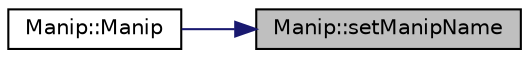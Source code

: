digraph "Manip::setManipName"
{
 // LATEX_PDF_SIZE
  edge [fontname="Helvetica",fontsize="10",labelfontname="Helvetica",labelfontsize="10"];
  node [fontname="Helvetica",fontsize="10",shape=record];
  rankdir="RL";
  Node1 [label="Manip::setManipName",height=0.2,width=0.4,color="black", fillcolor="grey75", style="filled", fontcolor="black",tooltip=" "];
  Node1 -> Node2 [dir="back",color="midnightblue",fontsize="10",style="solid",fontname="Helvetica"];
  Node2 [label="Manip::Manip",height=0.2,width=0.4,color="black", fillcolor="white", style="filled",URL="$class_manip.html#a1892affeed8fa28c902d10a2cf77ea4e",tooltip=" "];
}
